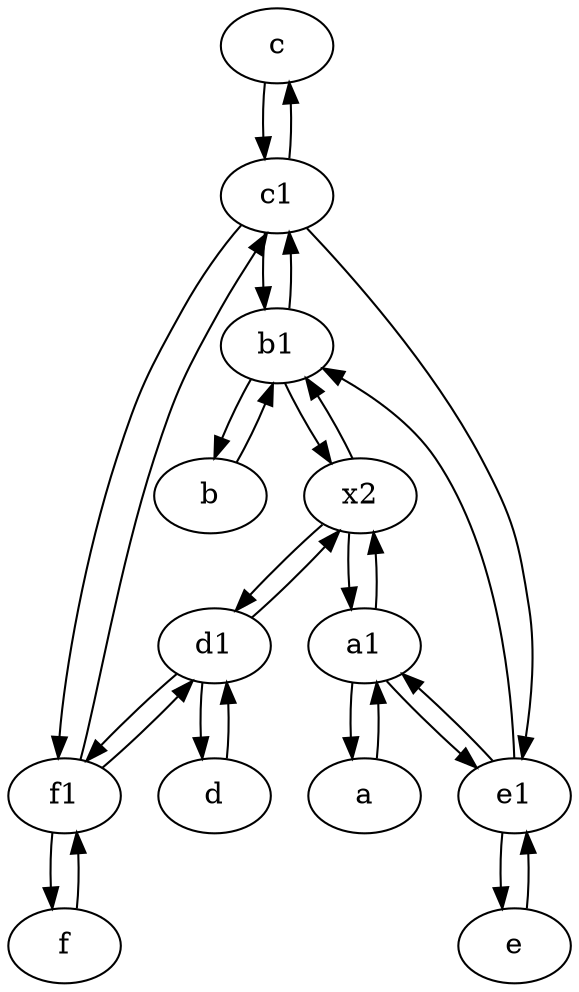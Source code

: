 digraph  {
	c [pos="20,10!"];
	b [pos="50,20!"];
	x2;
	d [pos="20,30!"];
	f1;
	e [pos="30,50!"];
	e1 [pos="25,45!"];
	a [pos="40,10!"];
	c1 [pos="30,15!"];
	b1 [pos="45,20!"];
	a1 [pos="40,15!"];
	d1 [pos="25,30!"];
	f [pos="15,45!"];
	e1 -> e;
	d1 -> f1;
	f1 -> c1;
	c1 -> c;
	b1 -> x2;
	a1 -> a;
	x2 -> b1;
	e -> e1;
	c -> c1;
	e1 -> a1;
	b -> b1;
	d -> d1;
	f -> f1;
	d1 -> d;
	d1 -> x2;
	x2 -> d1;
	f1 -> d1;
	c1 -> b1;
	e1 -> b1;
	b1 -> b;
	f1 -> f;
	a1 -> e1;
	b1 -> c1;
	c1 -> f1;
	c1 -> e1;
	a -> a1;
	x2 -> a1;
	a1 -> x2;

	}